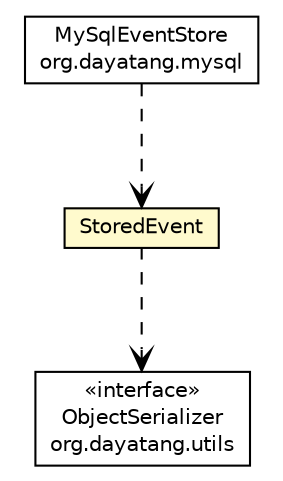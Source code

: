 #!/usr/local/bin/dot
#
# Class diagram 
# Generated by UMLGraph version R5_6_6-8-g8d7759 (http://www.umlgraph.org/)
#

digraph G {
	edge [fontname="Helvetica",fontsize=10,labelfontname="Helvetica",labelfontsize=10];
	node [fontname="Helvetica",fontsize=10,shape=plaintext];
	nodesep=0.25;
	ranksep=0.5;
	// org.dayatang.utils.ObjectSerializer
	c90373 [label=<<table title="org.dayatang.utils.ObjectSerializer" border="0" cellborder="1" cellspacing="0" cellpadding="2" port="p" href="../../utils/ObjectSerializer.html">
		<tr><td><table border="0" cellspacing="0" cellpadding="1">
<tr><td align="center" balign="center"> &#171;interface&#187; </td></tr>
<tr><td align="center" balign="center"> ObjectSerializer </td></tr>
<tr><td align="center" balign="center"> org.dayatang.utils </td></tr>
		</table></td></tr>
		</table>>, URL="../../utils/ObjectSerializer.html", fontname="Helvetica", fontcolor="black", fontsize=10.0];
	// org.dayatang.domain.event.StoredEvent
	c90411 [label=<<table title="org.dayatang.domain.event.StoredEvent" border="0" cellborder="1" cellspacing="0" cellpadding="2" port="p" bgcolor="lemonChiffon" href="./StoredEvent.html">
		<tr><td><table border="0" cellspacing="0" cellpadding="1">
<tr><td align="center" balign="center"> StoredEvent </td></tr>
		</table></td></tr>
		</table>>, URL="./StoredEvent.html", fontname="Helvetica", fontcolor="black", fontsize=10.0];
	// org.dayatang.mysql.MySqlEventStore
	c90523 [label=<<table title="org.dayatang.mysql.MySqlEventStore" border="0" cellborder="1" cellspacing="0" cellpadding="2" port="p" href="../../mysql/MySqlEventStore.html">
		<tr><td><table border="0" cellspacing="0" cellpadding="1">
<tr><td align="center" balign="center"> MySqlEventStore </td></tr>
<tr><td align="center" balign="center"> org.dayatang.mysql </td></tr>
		</table></td></tr>
		</table>>, URL="../../mysql/MySqlEventStore.html", fontname="Helvetica", fontcolor="black", fontsize=10.0];
	// org.dayatang.domain.event.StoredEvent DEPEND org.dayatang.utils.ObjectSerializer
	c90411:p -> c90373:p [taillabel="", label=" "headlabel="", fontname="Helvetica", fontcolor="black", fontsize=10.0, color="black", arrowhead=open, style=dashed];
	// org.dayatang.mysql.MySqlEventStore DEPEND org.dayatang.domain.event.StoredEvent
	c90523:p -> c90411:p [taillabel="", label=" "headlabel="", fontname="Helvetica", fontcolor="black", fontsize=10.0, color="black", arrowhead=open, style=dashed];
}

